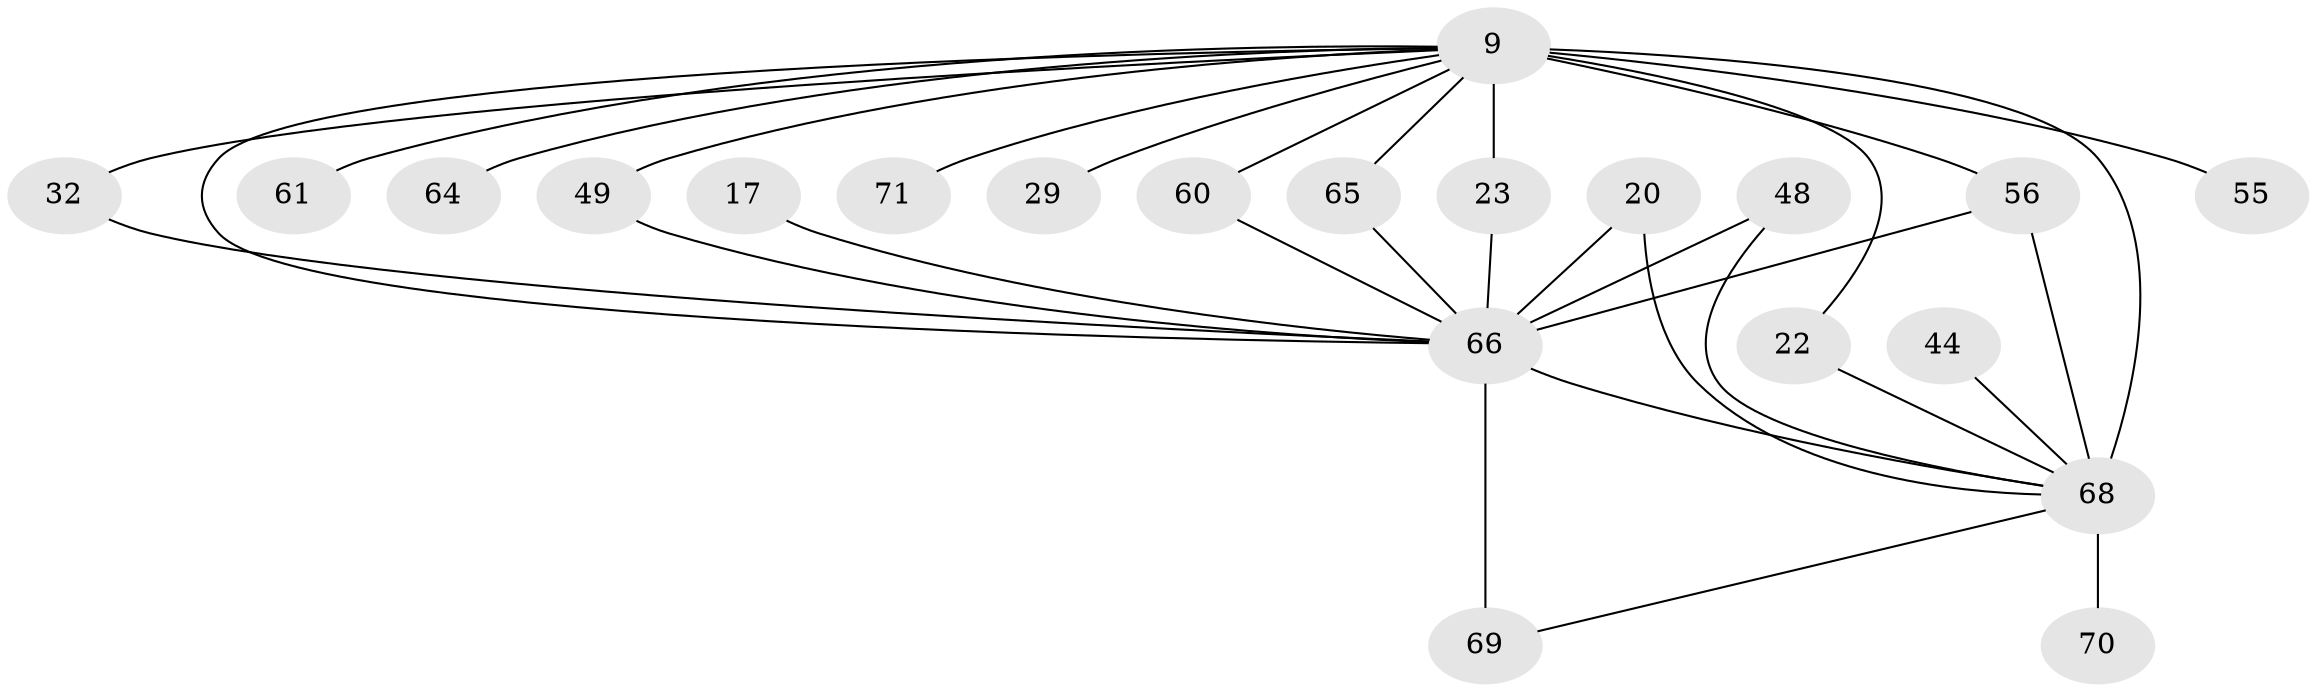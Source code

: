 // original degree distribution, {11: 0.014084507042253521, 18: 0.04225352112676056, 20: 0.014084507042253521, 15: 0.014084507042253521, 19: 0.014084507042253521, 14: 0.028169014084507043, 24: 0.014084507042253521, 2: 0.49295774647887325, 3: 0.2112676056338028, 5: 0.028169014084507043, 6: 0.014084507042253521, 4: 0.11267605633802817}
// Generated by graph-tools (version 1.1) at 2025/49/03/04/25 21:49:14]
// undirected, 21 vertices, 32 edges
graph export_dot {
graph [start="1"]
  node [color=gray90,style=filled];
  9 [super="+2+7"];
  17;
  20;
  22;
  23;
  29;
  32;
  44;
  48;
  49;
  55;
  56 [super="+52+30"];
  60;
  61;
  64;
  65 [super="+27"];
  66 [super="+42+62+41+10+11+40+50+57"];
  68 [super="+25+36+59+67+58"];
  69 [super="+47"];
  70;
  71;
  9 -- 22;
  9 -- 49;
  9 -- 55 [weight=2];
  9 -- 61 [weight=2];
  9 -- 64 [weight=2];
  9 -- 71 [weight=2];
  9 -- 65 [weight=3];
  9 -- 23;
  9 -- 60;
  9 -- 68 [weight=25];
  9 -- 29 [weight=2];
  9 -- 32;
  9 -- 66 [weight=16];
  9 -- 56 [weight=2];
  17 -- 66;
  20 -- 66;
  20 -- 68;
  22 -- 68;
  23 -- 66;
  32 -- 66;
  44 -- 68 [weight=2];
  48 -- 66;
  48 -- 68;
  49 -- 66;
  56 -- 68 [weight=2];
  56 -- 66 [weight=6];
  60 -- 66;
  65 -- 66 [weight=2];
  66 -- 69 [weight=5];
  66 -- 68 [weight=16];
  68 -- 70 [weight=2];
  68 -- 69 [weight=2];
}
